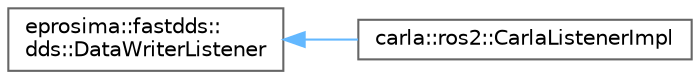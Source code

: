 digraph "类继承关系图"
{
 // INTERACTIVE_SVG=YES
 // LATEX_PDF_SIZE
  bgcolor="transparent";
  edge [fontname=Helvetica,fontsize=10,labelfontname=Helvetica,labelfontsize=10];
  node [fontname=Helvetica,fontsize=10,shape=box,height=0.2,width=0.4];
  rankdir="LR";
  Node0 [id="Node000000",label="eprosima::fastdds::\ldds::DataWriterListener",height=0.2,width=0.4,color="grey40", fillcolor="white", style="filled",URL="$d2/d4c/classeprosima_1_1fastdds_1_1dds_1_1DataWriterListener.html",tooltip=" "];
  Node0 -> Node1 [id="edge140_Node000000_Node000001",dir="back",color="steelblue1",style="solid",tooltip=" "];
  Node1 [id="Node000001",label="carla::ros2::CarlaListenerImpl",height=0.2,width=0.4,color="grey40", fillcolor="white", style="filled",URL="$d2/d70/classcarla_1_1ros2_1_1CarlaListenerImpl.html",tooltip=" "];
}
